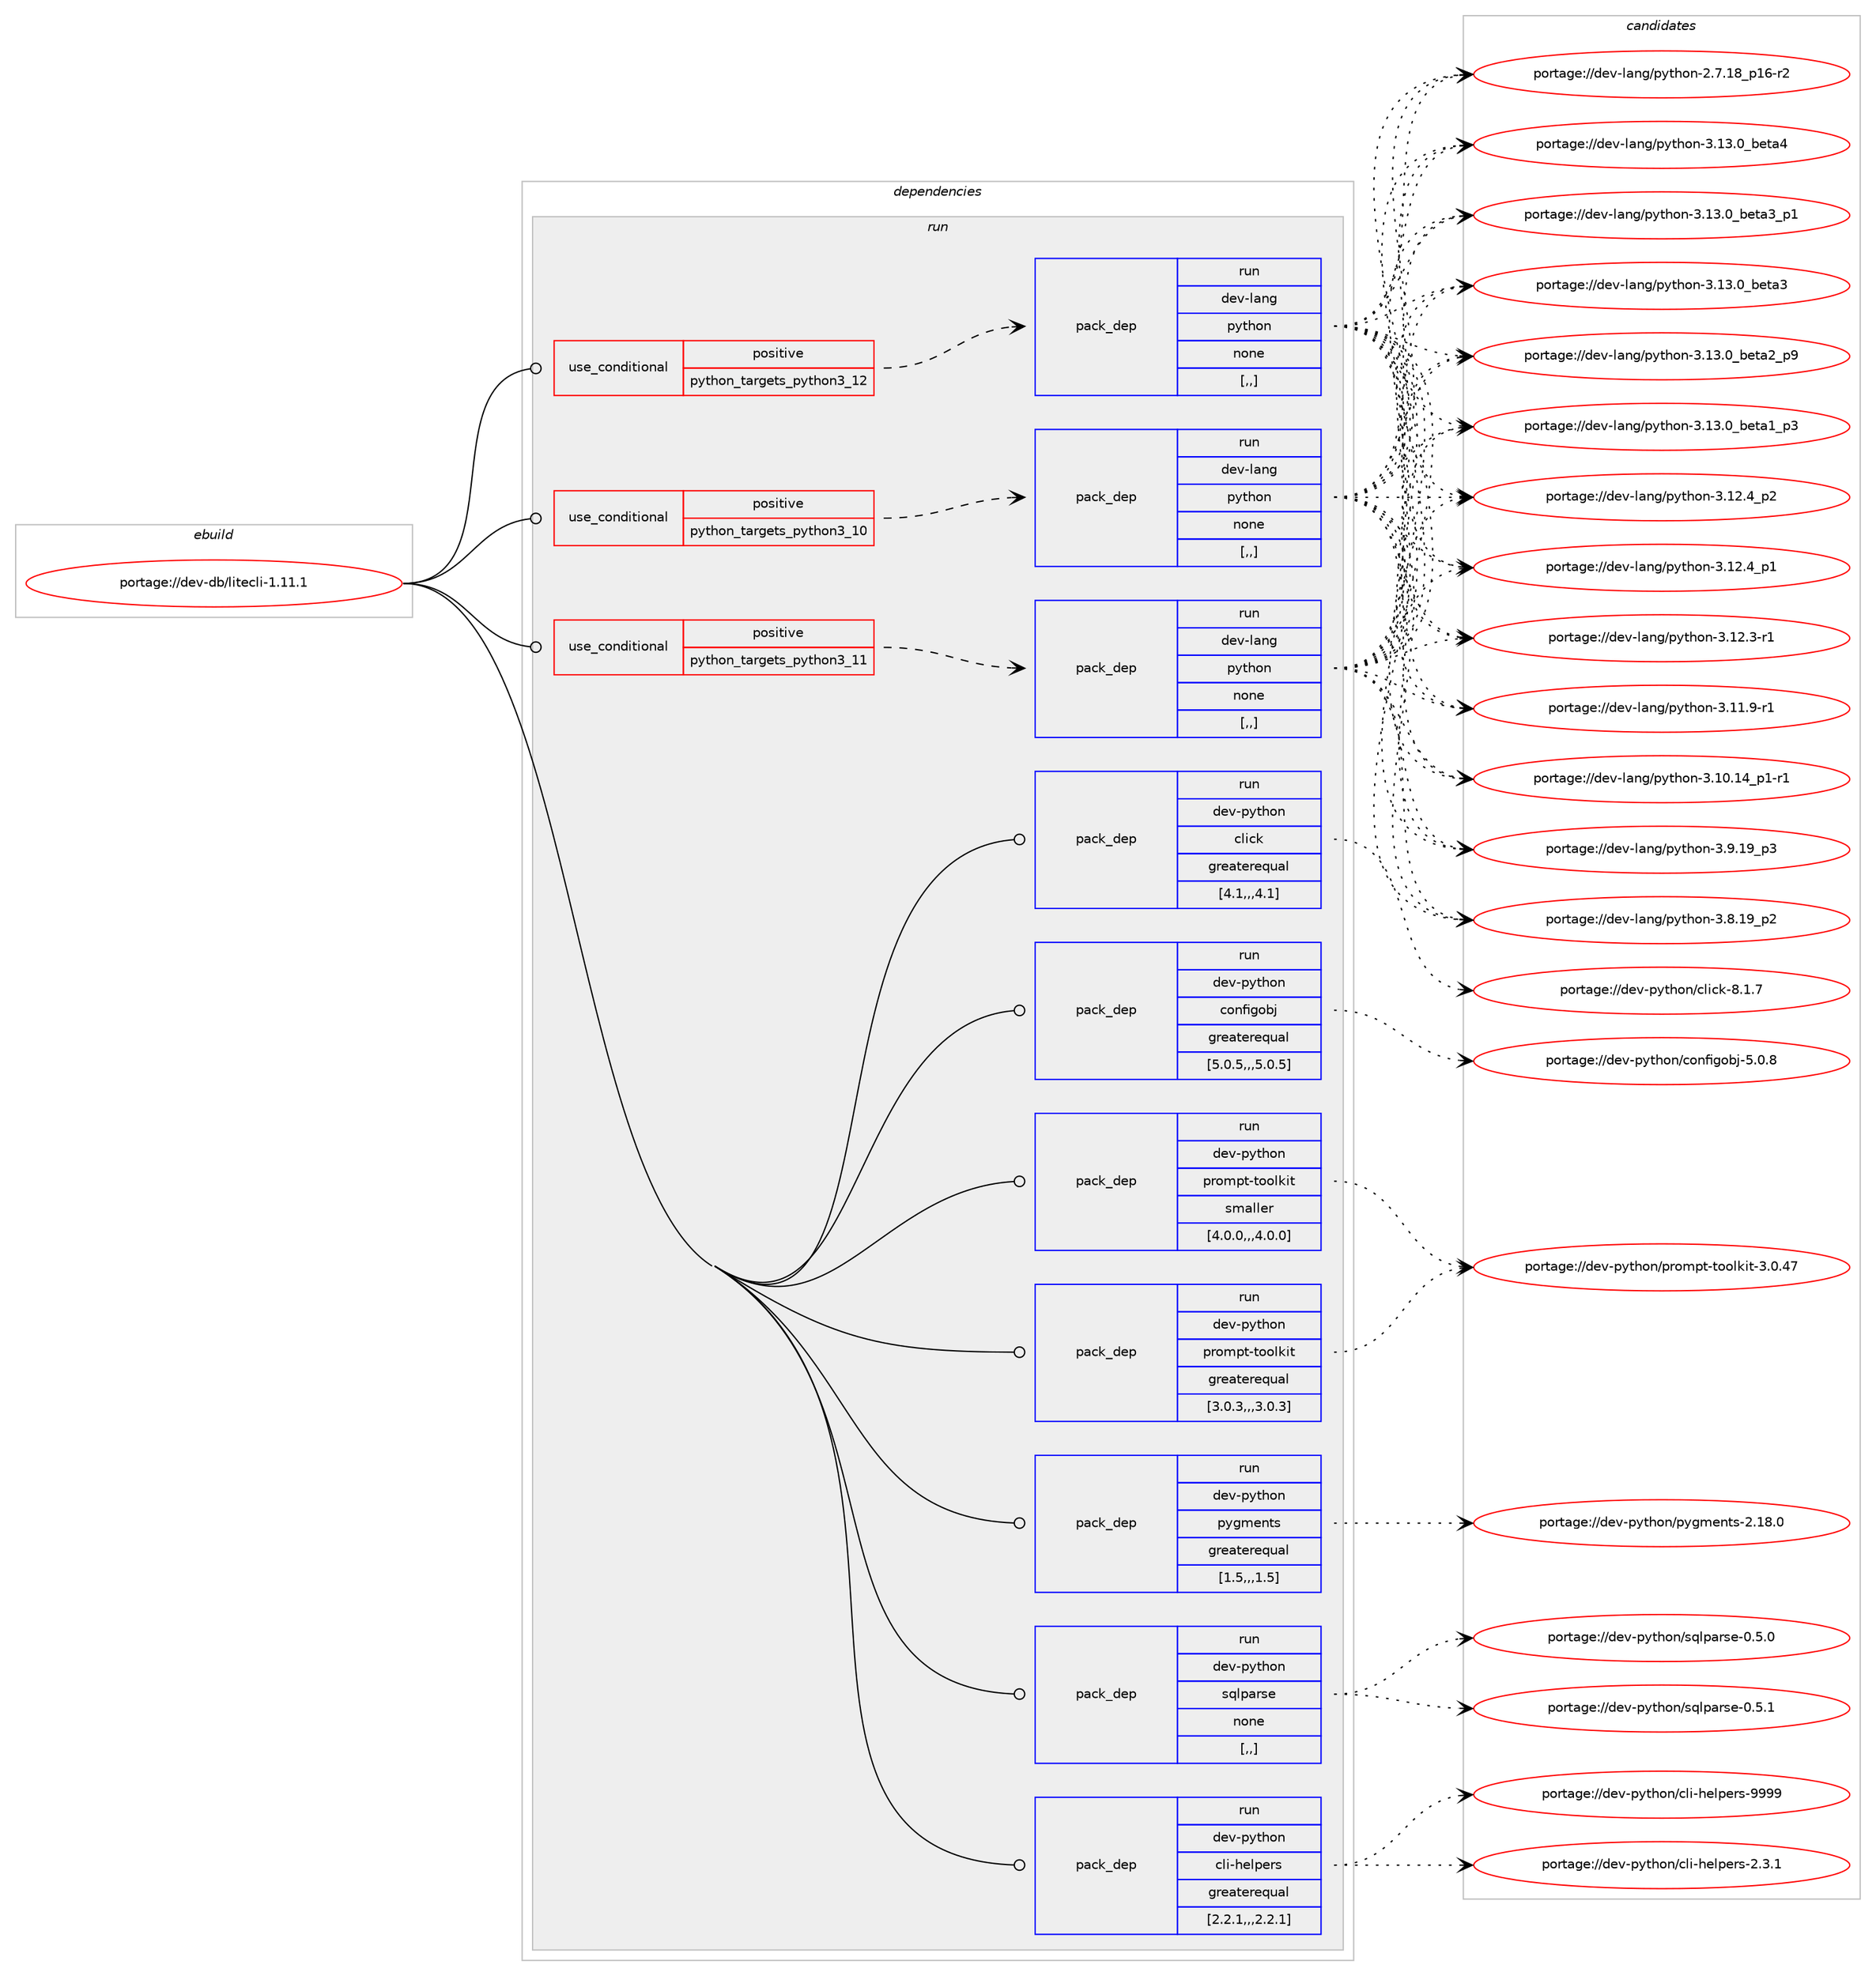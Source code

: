 digraph prolog {

# *************
# Graph options
# *************

newrank=true;
concentrate=true;
compound=true;
graph [rankdir=LR,fontname=Helvetica,fontsize=10,ranksep=1.5];#, ranksep=2.5, nodesep=0.2];
edge  [arrowhead=vee];
node  [fontname=Helvetica,fontsize=10];

# **********
# The ebuild
# **********

subgraph cluster_leftcol {
color=gray;
label=<<i>ebuild</i>>;
id [label="portage://dev-db/litecli-1.11.1", color=red, width=4, href="../dev-db/litecli-1.11.1.svg"];
}

# ****************
# The dependencies
# ****************

subgraph cluster_midcol {
color=gray;
label=<<i>dependencies</i>>;
subgraph cluster_compile {
fillcolor="#eeeeee";
style=filled;
label=<<i>compile</i>>;
}
subgraph cluster_compileandrun {
fillcolor="#eeeeee";
style=filled;
label=<<i>compile and run</i>>;
}
subgraph cluster_run {
fillcolor="#eeeeee";
style=filled;
label=<<i>run</i>>;
subgraph cond17275 {
dependency66597 [label=<<TABLE BORDER="0" CELLBORDER="1" CELLSPACING="0" CELLPADDING="4"><TR><TD ROWSPAN="3" CELLPADDING="10">use_conditional</TD></TR><TR><TD>positive</TD></TR><TR><TD>python_targets_python3_10</TD></TR></TABLE>>, shape=none, color=red];
subgraph pack48398 {
dependency66598 [label=<<TABLE BORDER="0" CELLBORDER="1" CELLSPACING="0" CELLPADDING="4" WIDTH="220"><TR><TD ROWSPAN="6" CELLPADDING="30">pack_dep</TD></TR><TR><TD WIDTH="110">run</TD></TR><TR><TD>dev-lang</TD></TR><TR><TD>python</TD></TR><TR><TD>none</TD></TR><TR><TD>[,,]</TD></TR></TABLE>>, shape=none, color=blue];
}
dependency66597:e -> dependency66598:w [weight=20,style="dashed",arrowhead="vee"];
}
id:e -> dependency66597:w [weight=20,style="solid",arrowhead="odot"];
subgraph cond17276 {
dependency66599 [label=<<TABLE BORDER="0" CELLBORDER="1" CELLSPACING="0" CELLPADDING="4"><TR><TD ROWSPAN="3" CELLPADDING="10">use_conditional</TD></TR><TR><TD>positive</TD></TR><TR><TD>python_targets_python3_11</TD></TR></TABLE>>, shape=none, color=red];
subgraph pack48399 {
dependency66600 [label=<<TABLE BORDER="0" CELLBORDER="1" CELLSPACING="0" CELLPADDING="4" WIDTH="220"><TR><TD ROWSPAN="6" CELLPADDING="30">pack_dep</TD></TR><TR><TD WIDTH="110">run</TD></TR><TR><TD>dev-lang</TD></TR><TR><TD>python</TD></TR><TR><TD>none</TD></TR><TR><TD>[,,]</TD></TR></TABLE>>, shape=none, color=blue];
}
dependency66599:e -> dependency66600:w [weight=20,style="dashed",arrowhead="vee"];
}
id:e -> dependency66599:w [weight=20,style="solid",arrowhead="odot"];
subgraph cond17277 {
dependency66601 [label=<<TABLE BORDER="0" CELLBORDER="1" CELLSPACING="0" CELLPADDING="4"><TR><TD ROWSPAN="3" CELLPADDING="10">use_conditional</TD></TR><TR><TD>positive</TD></TR><TR><TD>python_targets_python3_12</TD></TR></TABLE>>, shape=none, color=red];
subgraph pack48400 {
dependency66602 [label=<<TABLE BORDER="0" CELLBORDER="1" CELLSPACING="0" CELLPADDING="4" WIDTH="220"><TR><TD ROWSPAN="6" CELLPADDING="30">pack_dep</TD></TR><TR><TD WIDTH="110">run</TD></TR><TR><TD>dev-lang</TD></TR><TR><TD>python</TD></TR><TR><TD>none</TD></TR><TR><TD>[,,]</TD></TR></TABLE>>, shape=none, color=blue];
}
dependency66601:e -> dependency66602:w [weight=20,style="dashed",arrowhead="vee"];
}
id:e -> dependency66601:w [weight=20,style="solid",arrowhead="odot"];
subgraph pack48401 {
dependency66603 [label=<<TABLE BORDER="0" CELLBORDER="1" CELLSPACING="0" CELLPADDING="4" WIDTH="220"><TR><TD ROWSPAN="6" CELLPADDING="30">pack_dep</TD></TR><TR><TD WIDTH="110">run</TD></TR><TR><TD>dev-python</TD></TR><TR><TD>cli-helpers</TD></TR><TR><TD>greaterequal</TD></TR><TR><TD>[2.2.1,,,2.2.1]</TD></TR></TABLE>>, shape=none, color=blue];
}
id:e -> dependency66603:w [weight=20,style="solid",arrowhead="odot"];
subgraph pack48402 {
dependency66604 [label=<<TABLE BORDER="0" CELLBORDER="1" CELLSPACING="0" CELLPADDING="4" WIDTH="220"><TR><TD ROWSPAN="6" CELLPADDING="30">pack_dep</TD></TR><TR><TD WIDTH="110">run</TD></TR><TR><TD>dev-python</TD></TR><TR><TD>click</TD></TR><TR><TD>greaterequal</TD></TR><TR><TD>[4.1,,,4.1]</TD></TR></TABLE>>, shape=none, color=blue];
}
id:e -> dependency66604:w [weight=20,style="solid",arrowhead="odot"];
subgraph pack48403 {
dependency66605 [label=<<TABLE BORDER="0" CELLBORDER="1" CELLSPACING="0" CELLPADDING="4" WIDTH="220"><TR><TD ROWSPAN="6" CELLPADDING="30">pack_dep</TD></TR><TR><TD WIDTH="110">run</TD></TR><TR><TD>dev-python</TD></TR><TR><TD>configobj</TD></TR><TR><TD>greaterequal</TD></TR><TR><TD>[5.0.5,,,5.0.5]</TD></TR></TABLE>>, shape=none, color=blue];
}
id:e -> dependency66605:w [weight=20,style="solid",arrowhead="odot"];
subgraph pack48404 {
dependency66606 [label=<<TABLE BORDER="0" CELLBORDER="1" CELLSPACING="0" CELLPADDING="4" WIDTH="220"><TR><TD ROWSPAN="6" CELLPADDING="30">pack_dep</TD></TR><TR><TD WIDTH="110">run</TD></TR><TR><TD>dev-python</TD></TR><TR><TD>prompt-toolkit</TD></TR><TR><TD>greaterequal</TD></TR><TR><TD>[3.0.3,,,3.0.3]</TD></TR></TABLE>>, shape=none, color=blue];
}
id:e -> dependency66606:w [weight=20,style="solid",arrowhead="odot"];
subgraph pack48405 {
dependency66607 [label=<<TABLE BORDER="0" CELLBORDER="1" CELLSPACING="0" CELLPADDING="4" WIDTH="220"><TR><TD ROWSPAN="6" CELLPADDING="30">pack_dep</TD></TR><TR><TD WIDTH="110">run</TD></TR><TR><TD>dev-python</TD></TR><TR><TD>prompt-toolkit</TD></TR><TR><TD>smaller</TD></TR><TR><TD>[4.0.0,,,4.0.0]</TD></TR></TABLE>>, shape=none, color=blue];
}
id:e -> dependency66607:w [weight=20,style="solid",arrowhead="odot"];
subgraph pack48406 {
dependency66608 [label=<<TABLE BORDER="0" CELLBORDER="1" CELLSPACING="0" CELLPADDING="4" WIDTH="220"><TR><TD ROWSPAN="6" CELLPADDING="30">pack_dep</TD></TR><TR><TD WIDTH="110">run</TD></TR><TR><TD>dev-python</TD></TR><TR><TD>pygments</TD></TR><TR><TD>greaterequal</TD></TR><TR><TD>[1.5,,,1.5]</TD></TR></TABLE>>, shape=none, color=blue];
}
id:e -> dependency66608:w [weight=20,style="solid",arrowhead="odot"];
subgraph pack48407 {
dependency66609 [label=<<TABLE BORDER="0" CELLBORDER="1" CELLSPACING="0" CELLPADDING="4" WIDTH="220"><TR><TD ROWSPAN="6" CELLPADDING="30">pack_dep</TD></TR><TR><TD WIDTH="110">run</TD></TR><TR><TD>dev-python</TD></TR><TR><TD>sqlparse</TD></TR><TR><TD>none</TD></TR><TR><TD>[,,]</TD></TR></TABLE>>, shape=none, color=blue];
}
id:e -> dependency66609:w [weight=20,style="solid",arrowhead="odot"];
}
}

# **************
# The candidates
# **************

subgraph cluster_choices {
rank=same;
color=gray;
label=<<i>candidates</i>>;

subgraph choice48398 {
color=black;
nodesep=1;
choice1001011184510897110103471121211161041111104551464951464895981011169752 [label="portage://dev-lang/python-3.13.0_beta4", color=red, width=4,href="../dev-lang/python-3.13.0_beta4.svg"];
choice10010111845108971101034711212111610411111045514649514648959810111697519511249 [label="portage://dev-lang/python-3.13.0_beta3_p1", color=red, width=4,href="../dev-lang/python-3.13.0_beta3_p1.svg"];
choice1001011184510897110103471121211161041111104551464951464895981011169751 [label="portage://dev-lang/python-3.13.0_beta3", color=red, width=4,href="../dev-lang/python-3.13.0_beta3.svg"];
choice10010111845108971101034711212111610411111045514649514648959810111697509511257 [label="portage://dev-lang/python-3.13.0_beta2_p9", color=red, width=4,href="../dev-lang/python-3.13.0_beta2_p9.svg"];
choice10010111845108971101034711212111610411111045514649514648959810111697499511251 [label="portage://dev-lang/python-3.13.0_beta1_p3", color=red, width=4,href="../dev-lang/python-3.13.0_beta1_p3.svg"];
choice100101118451089711010347112121116104111110455146495046529511250 [label="portage://dev-lang/python-3.12.4_p2", color=red, width=4,href="../dev-lang/python-3.12.4_p2.svg"];
choice100101118451089711010347112121116104111110455146495046529511249 [label="portage://dev-lang/python-3.12.4_p1", color=red, width=4,href="../dev-lang/python-3.12.4_p1.svg"];
choice100101118451089711010347112121116104111110455146495046514511449 [label="portage://dev-lang/python-3.12.3-r1", color=red, width=4,href="../dev-lang/python-3.12.3-r1.svg"];
choice100101118451089711010347112121116104111110455146494946574511449 [label="portage://dev-lang/python-3.11.9-r1", color=red, width=4,href="../dev-lang/python-3.11.9-r1.svg"];
choice100101118451089711010347112121116104111110455146494846495295112494511449 [label="portage://dev-lang/python-3.10.14_p1-r1", color=red, width=4,href="../dev-lang/python-3.10.14_p1-r1.svg"];
choice100101118451089711010347112121116104111110455146574649579511251 [label="portage://dev-lang/python-3.9.19_p3", color=red, width=4,href="../dev-lang/python-3.9.19_p3.svg"];
choice100101118451089711010347112121116104111110455146564649579511250 [label="portage://dev-lang/python-3.8.19_p2", color=red, width=4,href="../dev-lang/python-3.8.19_p2.svg"];
choice100101118451089711010347112121116104111110455046554649569511249544511450 [label="portage://dev-lang/python-2.7.18_p16-r2", color=red, width=4,href="../dev-lang/python-2.7.18_p16-r2.svg"];
dependency66598:e -> choice1001011184510897110103471121211161041111104551464951464895981011169752:w [style=dotted,weight="100"];
dependency66598:e -> choice10010111845108971101034711212111610411111045514649514648959810111697519511249:w [style=dotted,weight="100"];
dependency66598:e -> choice1001011184510897110103471121211161041111104551464951464895981011169751:w [style=dotted,weight="100"];
dependency66598:e -> choice10010111845108971101034711212111610411111045514649514648959810111697509511257:w [style=dotted,weight="100"];
dependency66598:e -> choice10010111845108971101034711212111610411111045514649514648959810111697499511251:w [style=dotted,weight="100"];
dependency66598:e -> choice100101118451089711010347112121116104111110455146495046529511250:w [style=dotted,weight="100"];
dependency66598:e -> choice100101118451089711010347112121116104111110455146495046529511249:w [style=dotted,weight="100"];
dependency66598:e -> choice100101118451089711010347112121116104111110455146495046514511449:w [style=dotted,weight="100"];
dependency66598:e -> choice100101118451089711010347112121116104111110455146494946574511449:w [style=dotted,weight="100"];
dependency66598:e -> choice100101118451089711010347112121116104111110455146494846495295112494511449:w [style=dotted,weight="100"];
dependency66598:e -> choice100101118451089711010347112121116104111110455146574649579511251:w [style=dotted,weight="100"];
dependency66598:e -> choice100101118451089711010347112121116104111110455146564649579511250:w [style=dotted,weight="100"];
dependency66598:e -> choice100101118451089711010347112121116104111110455046554649569511249544511450:w [style=dotted,weight="100"];
}
subgraph choice48399 {
color=black;
nodesep=1;
choice1001011184510897110103471121211161041111104551464951464895981011169752 [label="portage://dev-lang/python-3.13.0_beta4", color=red, width=4,href="../dev-lang/python-3.13.0_beta4.svg"];
choice10010111845108971101034711212111610411111045514649514648959810111697519511249 [label="portage://dev-lang/python-3.13.0_beta3_p1", color=red, width=4,href="../dev-lang/python-3.13.0_beta3_p1.svg"];
choice1001011184510897110103471121211161041111104551464951464895981011169751 [label="portage://dev-lang/python-3.13.0_beta3", color=red, width=4,href="../dev-lang/python-3.13.0_beta3.svg"];
choice10010111845108971101034711212111610411111045514649514648959810111697509511257 [label="portage://dev-lang/python-3.13.0_beta2_p9", color=red, width=4,href="../dev-lang/python-3.13.0_beta2_p9.svg"];
choice10010111845108971101034711212111610411111045514649514648959810111697499511251 [label="portage://dev-lang/python-3.13.0_beta1_p3", color=red, width=4,href="../dev-lang/python-3.13.0_beta1_p3.svg"];
choice100101118451089711010347112121116104111110455146495046529511250 [label="portage://dev-lang/python-3.12.4_p2", color=red, width=4,href="../dev-lang/python-3.12.4_p2.svg"];
choice100101118451089711010347112121116104111110455146495046529511249 [label="portage://dev-lang/python-3.12.4_p1", color=red, width=4,href="../dev-lang/python-3.12.4_p1.svg"];
choice100101118451089711010347112121116104111110455146495046514511449 [label="portage://dev-lang/python-3.12.3-r1", color=red, width=4,href="../dev-lang/python-3.12.3-r1.svg"];
choice100101118451089711010347112121116104111110455146494946574511449 [label="portage://dev-lang/python-3.11.9-r1", color=red, width=4,href="../dev-lang/python-3.11.9-r1.svg"];
choice100101118451089711010347112121116104111110455146494846495295112494511449 [label="portage://dev-lang/python-3.10.14_p1-r1", color=red, width=4,href="../dev-lang/python-3.10.14_p1-r1.svg"];
choice100101118451089711010347112121116104111110455146574649579511251 [label="portage://dev-lang/python-3.9.19_p3", color=red, width=4,href="../dev-lang/python-3.9.19_p3.svg"];
choice100101118451089711010347112121116104111110455146564649579511250 [label="portage://dev-lang/python-3.8.19_p2", color=red, width=4,href="../dev-lang/python-3.8.19_p2.svg"];
choice100101118451089711010347112121116104111110455046554649569511249544511450 [label="portage://dev-lang/python-2.7.18_p16-r2", color=red, width=4,href="../dev-lang/python-2.7.18_p16-r2.svg"];
dependency66600:e -> choice1001011184510897110103471121211161041111104551464951464895981011169752:w [style=dotted,weight="100"];
dependency66600:e -> choice10010111845108971101034711212111610411111045514649514648959810111697519511249:w [style=dotted,weight="100"];
dependency66600:e -> choice1001011184510897110103471121211161041111104551464951464895981011169751:w [style=dotted,weight="100"];
dependency66600:e -> choice10010111845108971101034711212111610411111045514649514648959810111697509511257:w [style=dotted,weight="100"];
dependency66600:e -> choice10010111845108971101034711212111610411111045514649514648959810111697499511251:w [style=dotted,weight="100"];
dependency66600:e -> choice100101118451089711010347112121116104111110455146495046529511250:w [style=dotted,weight="100"];
dependency66600:e -> choice100101118451089711010347112121116104111110455146495046529511249:w [style=dotted,weight="100"];
dependency66600:e -> choice100101118451089711010347112121116104111110455146495046514511449:w [style=dotted,weight="100"];
dependency66600:e -> choice100101118451089711010347112121116104111110455146494946574511449:w [style=dotted,weight="100"];
dependency66600:e -> choice100101118451089711010347112121116104111110455146494846495295112494511449:w [style=dotted,weight="100"];
dependency66600:e -> choice100101118451089711010347112121116104111110455146574649579511251:w [style=dotted,weight="100"];
dependency66600:e -> choice100101118451089711010347112121116104111110455146564649579511250:w [style=dotted,weight="100"];
dependency66600:e -> choice100101118451089711010347112121116104111110455046554649569511249544511450:w [style=dotted,weight="100"];
}
subgraph choice48400 {
color=black;
nodesep=1;
choice1001011184510897110103471121211161041111104551464951464895981011169752 [label="portage://dev-lang/python-3.13.0_beta4", color=red, width=4,href="../dev-lang/python-3.13.0_beta4.svg"];
choice10010111845108971101034711212111610411111045514649514648959810111697519511249 [label="portage://dev-lang/python-3.13.0_beta3_p1", color=red, width=4,href="../dev-lang/python-3.13.0_beta3_p1.svg"];
choice1001011184510897110103471121211161041111104551464951464895981011169751 [label="portage://dev-lang/python-3.13.0_beta3", color=red, width=4,href="../dev-lang/python-3.13.0_beta3.svg"];
choice10010111845108971101034711212111610411111045514649514648959810111697509511257 [label="portage://dev-lang/python-3.13.0_beta2_p9", color=red, width=4,href="../dev-lang/python-3.13.0_beta2_p9.svg"];
choice10010111845108971101034711212111610411111045514649514648959810111697499511251 [label="portage://dev-lang/python-3.13.0_beta1_p3", color=red, width=4,href="../dev-lang/python-3.13.0_beta1_p3.svg"];
choice100101118451089711010347112121116104111110455146495046529511250 [label="portage://dev-lang/python-3.12.4_p2", color=red, width=4,href="../dev-lang/python-3.12.4_p2.svg"];
choice100101118451089711010347112121116104111110455146495046529511249 [label="portage://dev-lang/python-3.12.4_p1", color=red, width=4,href="../dev-lang/python-3.12.4_p1.svg"];
choice100101118451089711010347112121116104111110455146495046514511449 [label="portage://dev-lang/python-3.12.3-r1", color=red, width=4,href="../dev-lang/python-3.12.3-r1.svg"];
choice100101118451089711010347112121116104111110455146494946574511449 [label="portage://dev-lang/python-3.11.9-r1", color=red, width=4,href="../dev-lang/python-3.11.9-r1.svg"];
choice100101118451089711010347112121116104111110455146494846495295112494511449 [label="portage://dev-lang/python-3.10.14_p1-r1", color=red, width=4,href="../dev-lang/python-3.10.14_p1-r1.svg"];
choice100101118451089711010347112121116104111110455146574649579511251 [label="portage://dev-lang/python-3.9.19_p3", color=red, width=4,href="../dev-lang/python-3.9.19_p3.svg"];
choice100101118451089711010347112121116104111110455146564649579511250 [label="portage://dev-lang/python-3.8.19_p2", color=red, width=4,href="../dev-lang/python-3.8.19_p2.svg"];
choice100101118451089711010347112121116104111110455046554649569511249544511450 [label="portage://dev-lang/python-2.7.18_p16-r2", color=red, width=4,href="../dev-lang/python-2.7.18_p16-r2.svg"];
dependency66602:e -> choice1001011184510897110103471121211161041111104551464951464895981011169752:w [style=dotted,weight="100"];
dependency66602:e -> choice10010111845108971101034711212111610411111045514649514648959810111697519511249:w [style=dotted,weight="100"];
dependency66602:e -> choice1001011184510897110103471121211161041111104551464951464895981011169751:w [style=dotted,weight="100"];
dependency66602:e -> choice10010111845108971101034711212111610411111045514649514648959810111697509511257:w [style=dotted,weight="100"];
dependency66602:e -> choice10010111845108971101034711212111610411111045514649514648959810111697499511251:w [style=dotted,weight="100"];
dependency66602:e -> choice100101118451089711010347112121116104111110455146495046529511250:w [style=dotted,weight="100"];
dependency66602:e -> choice100101118451089711010347112121116104111110455146495046529511249:w [style=dotted,weight="100"];
dependency66602:e -> choice100101118451089711010347112121116104111110455146495046514511449:w [style=dotted,weight="100"];
dependency66602:e -> choice100101118451089711010347112121116104111110455146494946574511449:w [style=dotted,weight="100"];
dependency66602:e -> choice100101118451089711010347112121116104111110455146494846495295112494511449:w [style=dotted,weight="100"];
dependency66602:e -> choice100101118451089711010347112121116104111110455146574649579511251:w [style=dotted,weight="100"];
dependency66602:e -> choice100101118451089711010347112121116104111110455146564649579511250:w [style=dotted,weight="100"];
dependency66602:e -> choice100101118451089711010347112121116104111110455046554649569511249544511450:w [style=dotted,weight="100"];
}
subgraph choice48401 {
color=black;
nodesep=1;
choice100101118451121211161041111104799108105451041011081121011141154557575757 [label="portage://dev-python/cli-helpers-9999", color=red, width=4,href="../dev-python/cli-helpers-9999.svg"];
choice10010111845112121116104111110479910810545104101108112101114115455046514649 [label="portage://dev-python/cli-helpers-2.3.1", color=red, width=4,href="../dev-python/cli-helpers-2.3.1.svg"];
dependency66603:e -> choice100101118451121211161041111104799108105451041011081121011141154557575757:w [style=dotted,weight="100"];
dependency66603:e -> choice10010111845112121116104111110479910810545104101108112101114115455046514649:w [style=dotted,weight="100"];
}
subgraph choice48402 {
color=black;
nodesep=1;
choice10010111845112121116104111110479910810599107455646494655 [label="portage://dev-python/click-8.1.7", color=red, width=4,href="../dev-python/click-8.1.7.svg"];
dependency66604:e -> choice10010111845112121116104111110479910810599107455646494655:w [style=dotted,weight="100"];
}
subgraph choice48403 {
color=black;
nodesep=1;
choice10010111845112121116104111110479911111010210510311198106455346484656 [label="portage://dev-python/configobj-5.0.8", color=red, width=4,href="../dev-python/configobj-5.0.8.svg"];
dependency66605:e -> choice10010111845112121116104111110479911111010210510311198106455346484656:w [style=dotted,weight="100"];
}
subgraph choice48404 {
color=black;
nodesep=1;
choice10010111845112121116104111110471121141111091121164511611111110810710511645514648465255 [label="portage://dev-python/prompt-toolkit-3.0.47", color=red, width=4,href="../dev-python/prompt-toolkit-3.0.47.svg"];
dependency66606:e -> choice10010111845112121116104111110471121141111091121164511611111110810710511645514648465255:w [style=dotted,weight="100"];
}
subgraph choice48405 {
color=black;
nodesep=1;
choice10010111845112121116104111110471121141111091121164511611111110810710511645514648465255 [label="portage://dev-python/prompt-toolkit-3.0.47", color=red, width=4,href="../dev-python/prompt-toolkit-3.0.47.svg"];
dependency66607:e -> choice10010111845112121116104111110471121141111091121164511611111110810710511645514648465255:w [style=dotted,weight="100"];
}
subgraph choice48406 {
color=black;
nodesep=1;
choice100101118451121211161041111104711212110310910111011611545504649564648 [label="portage://dev-python/pygments-2.18.0", color=red, width=4,href="../dev-python/pygments-2.18.0.svg"];
dependency66608:e -> choice100101118451121211161041111104711212110310910111011611545504649564648:w [style=dotted,weight="100"];
}
subgraph choice48407 {
color=black;
nodesep=1;
choice100101118451121211161041111104711511310811297114115101454846534649 [label="portage://dev-python/sqlparse-0.5.1", color=red, width=4,href="../dev-python/sqlparse-0.5.1.svg"];
choice100101118451121211161041111104711511310811297114115101454846534648 [label="portage://dev-python/sqlparse-0.5.0", color=red, width=4,href="../dev-python/sqlparse-0.5.0.svg"];
dependency66609:e -> choice100101118451121211161041111104711511310811297114115101454846534649:w [style=dotted,weight="100"];
dependency66609:e -> choice100101118451121211161041111104711511310811297114115101454846534648:w [style=dotted,weight="100"];
}
}

}
